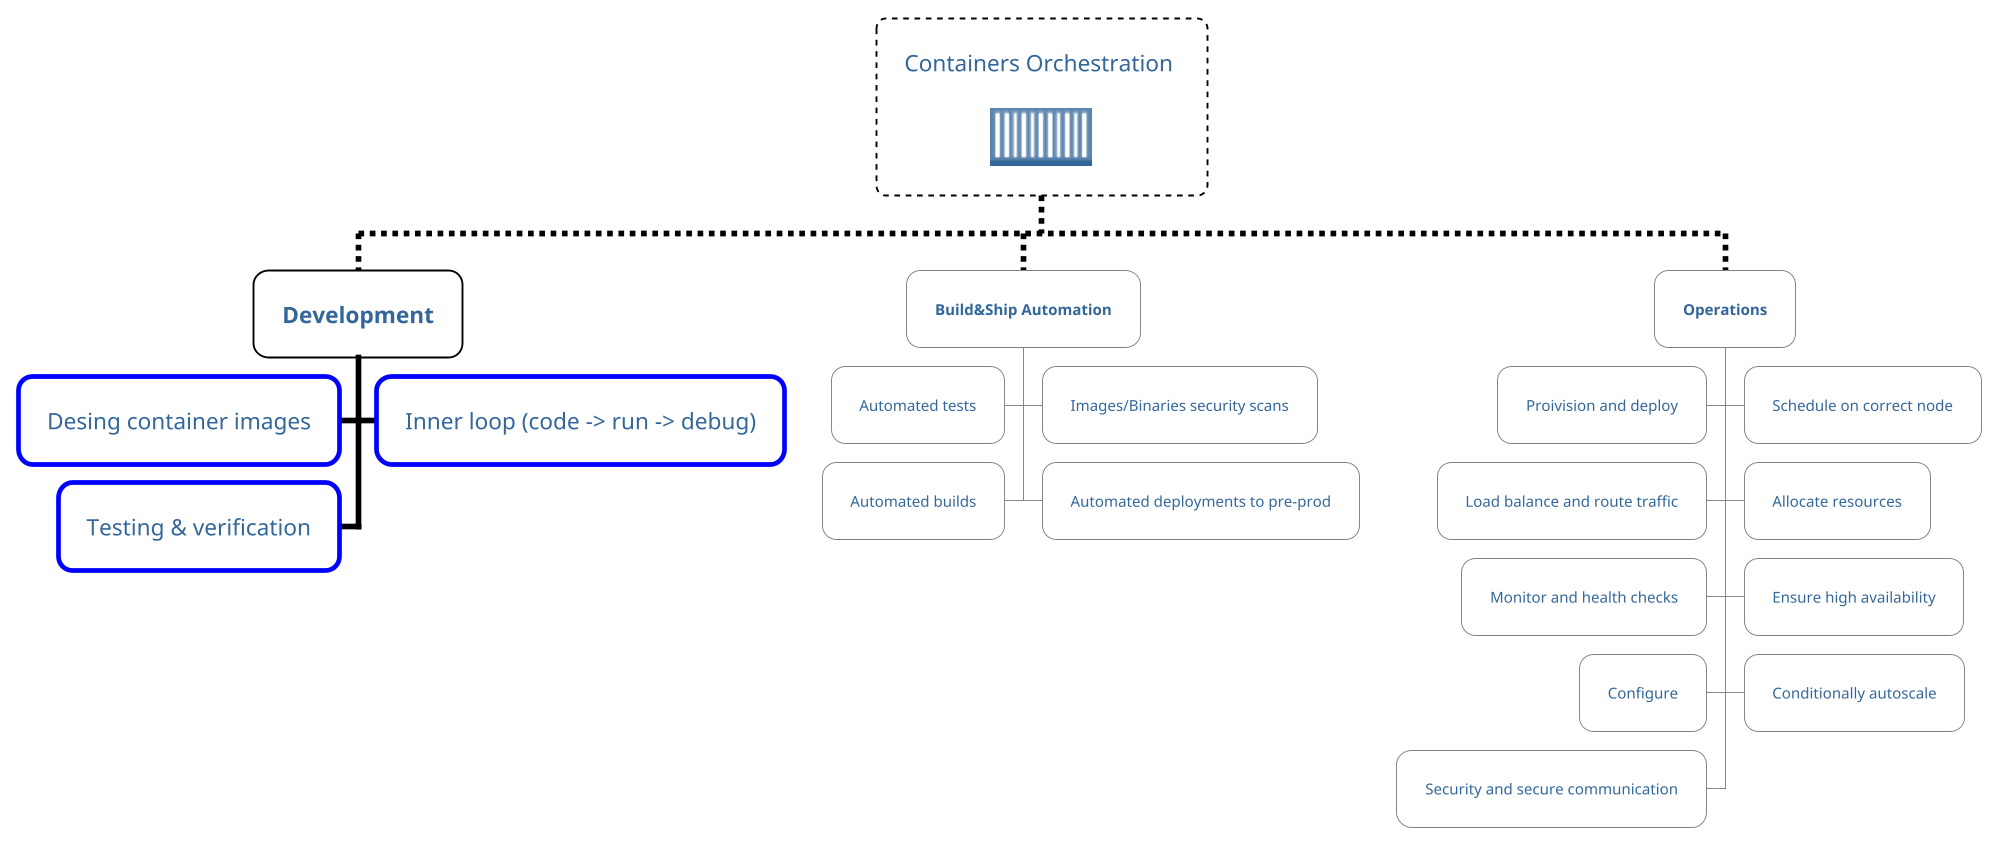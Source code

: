 @startwbs k8s-containers-orchestration-tree

scale 1920x1080

'Icons
!include <aws/Compute/AmazonECS/ECScontainer/ECScontainer>

'Global Skinparams
skinparam defaultTextAlignment center

'Diagram Style
'"!theme" directive will be overriden, but fond will stay

!theme silver
<style>
wbsDiagram {
    BackgroundColor White
    :depth(0) {
        RoundCorner 10
        LineColor black
        LineStyle 3
    }
    :depth(1){
        LineColor black
        FontStyle Bold
    }
    :depth(2){
        LineColor blue
        LineThickness 2.5
    }
    .fade {
        LineColor gray
        LineThickness 0.5
        DiagramBorderColor gray
        DiagramBorderThickness 0.1
        FontSIze 8
    }
}
</style>


* Containers Orchestration \n\n<$ECScontainer>
** Development
***< Desing container images
*** Inner loop (code -> run -> debug)
***< Testing & verification
** Build&Ship Automation <<fade>>
*** Images/Binaries security scans <<fade>>
***< Automated tests <<fade>>
***< Automated builds <<fade>>
*** Automated deployments to pre-prod <<fade>>
** Operations <<fade>>
***< Proivision and deploy <<fade>>
*** Schedule on correct node <<fade>>
*** Allocate resources <<fade>>
*** Ensure high availability <<fade>>
*** Conditionally autoscale <<fade>>
***< Load balance and route traffic <<fade>>
***< Monitor and health checks <<fade>>
***< Configure <<fade>>
***< Security and secure communication <<fade>>
@endwbs